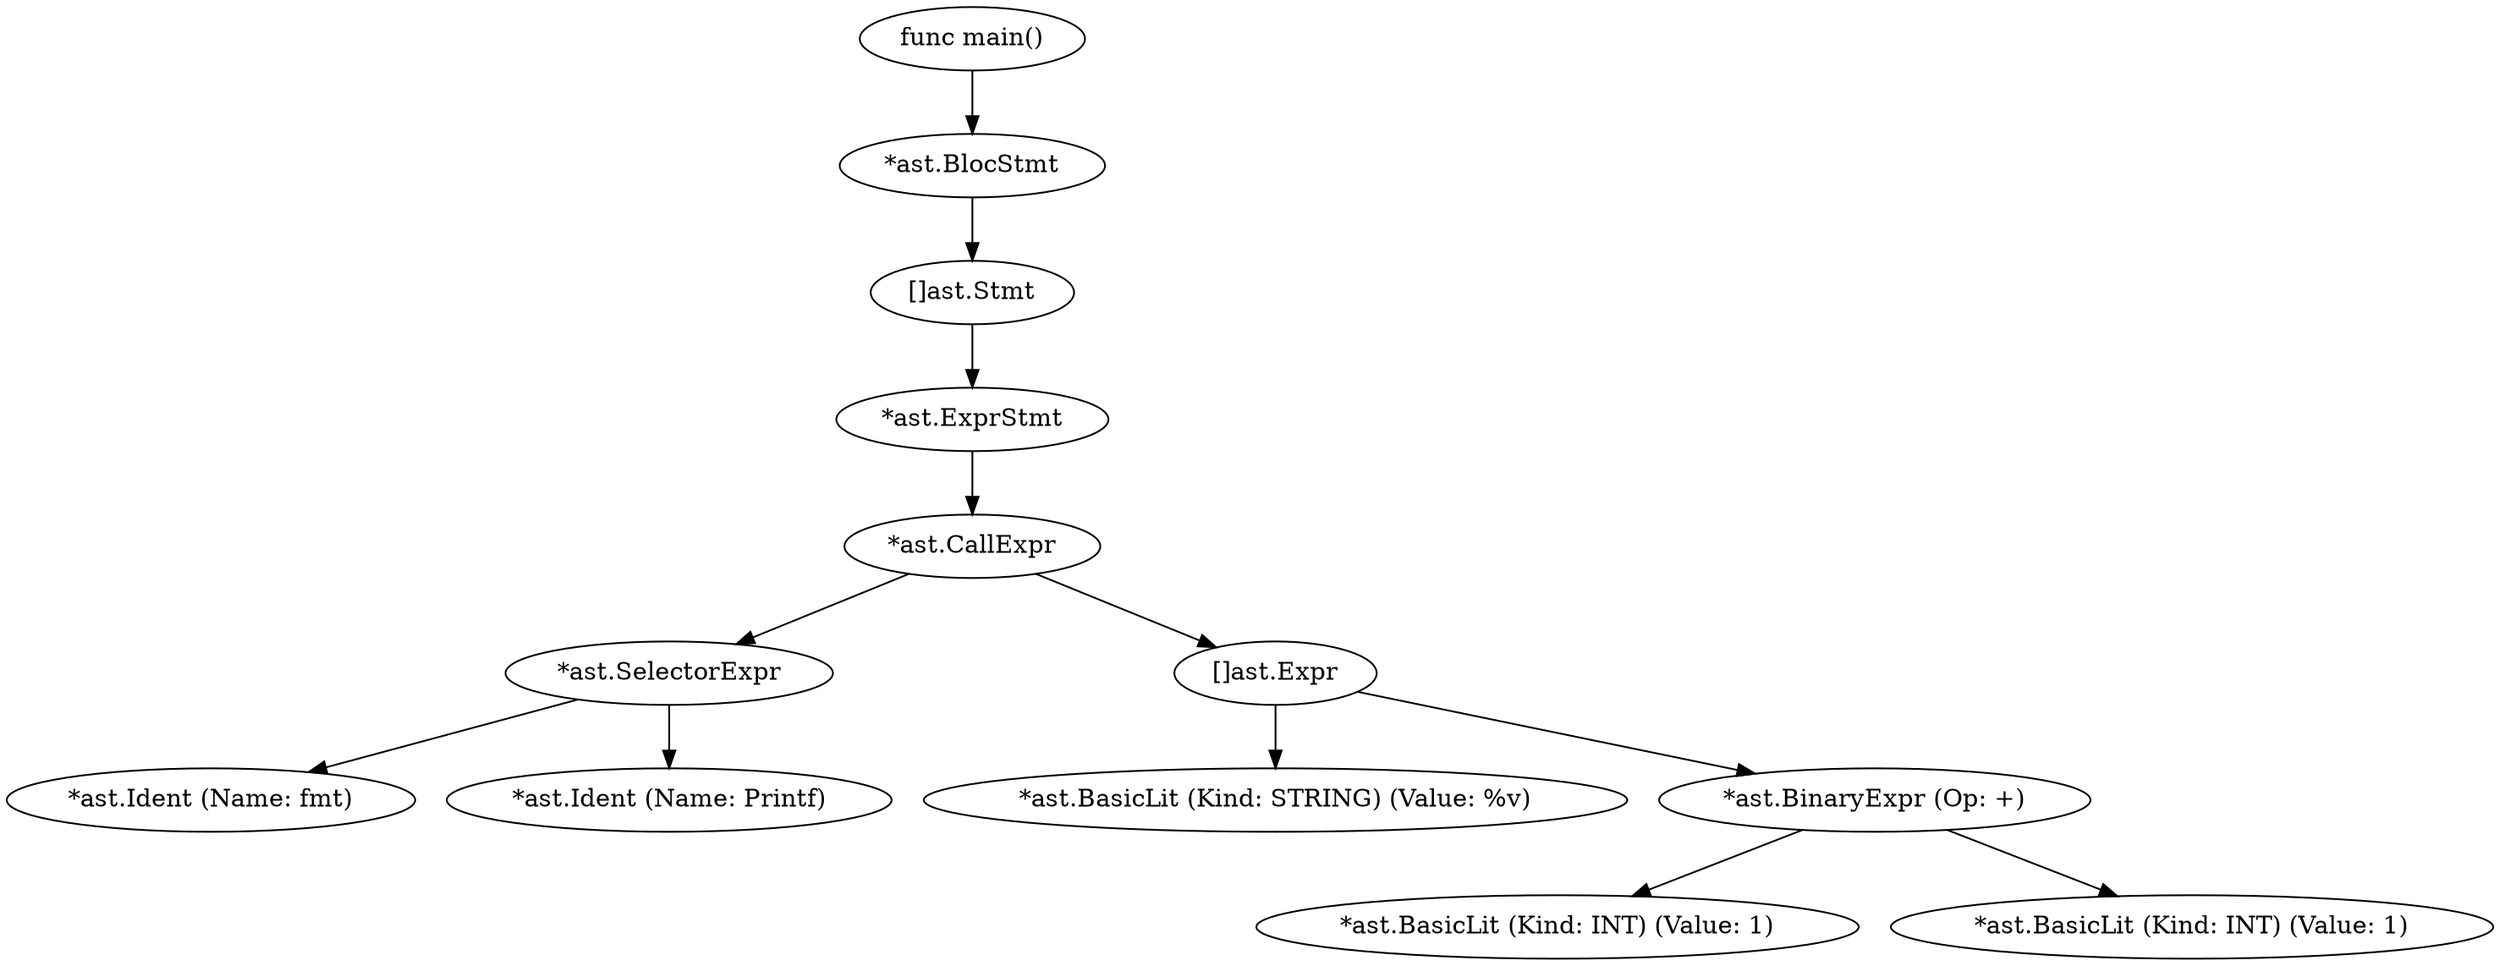 digraph {
	mainFn[label="func main()"];
	mainBody[label="*ast.BlocStmt"];
	bodyList[label="[]ast.Stmt"];
	list0[label="*ast.ExprStmt"];
	call[label="*ast.CallExpr"];
	fn[label="*ast.SelectorExpr"];
	fnPkg[label="*ast.Ident (Name: fmt)"];
	fnFn[label="*ast.Ident (Name: Printf)"];
	args[label="[]ast.Expr"];
	args0[label="*ast.BasicLit (Kind: STRING) (Value: %v)"];
	args1[label="*ast.BinaryExpr (Op: +)"];
	lhs[label="*ast.BasicLit (Kind: INT) (Value: 1)"];
	rhs[label="*ast.BasicLit (Kind: INT) (Value: 1)"];


	mainFn->mainBody;
	mainBody -> bodyList;
	bodyList-> list0;
	list0->call;

	call->fn;
	fn->fnPkg;
	fn->fnFn;

	call->args;
	args->args0;
	args->args1

	args1->lhs;
	args1->rhs;
	
}